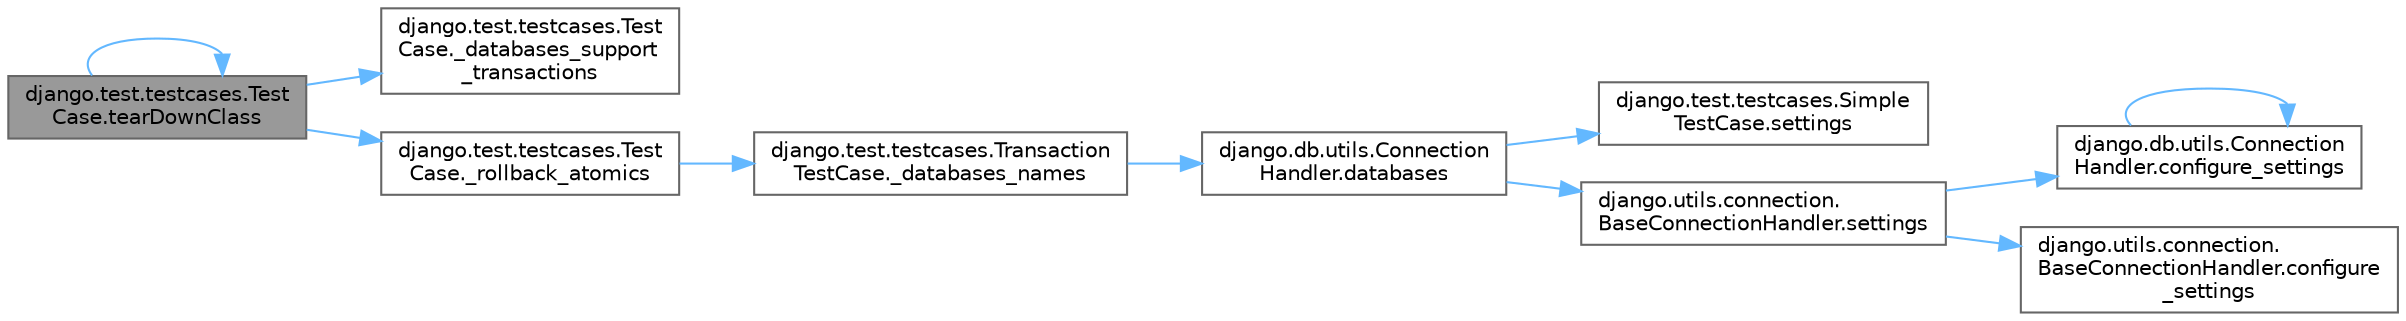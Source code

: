 digraph "django.test.testcases.TestCase.tearDownClass"
{
 // LATEX_PDF_SIZE
  bgcolor="transparent";
  edge [fontname=Helvetica,fontsize=10,labelfontname=Helvetica,labelfontsize=10];
  node [fontname=Helvetica,fontsize=10,shape=box,height=0.2,width=0.4];
  rankdir="LR";
  Node1 [id="Node000001",label="django.test.testcases.Test\lCase.tearDownClass",height=0.2,width=0.4,color="gray40", fillcolor="grey60", style="filled", fontcolor="black",tooltip=" "];
  Node1 -> Node2 [id="edge1_Node000001_Node000002",color="steelblue1",style="solid",tooltip=" "];
  Node2 [id="Node000002",label="django.test.testcases.Test\lCase._databases_support\l_transactions",height=0.2,width=0.4,color="grey40", fillcolor="white", style="filled",URL="$classdjango_1_1test_1_1testcases_1_1_test_case.html#aa7b8115ffbe182d261ae668843b39eee",tooltip=" "];
  Node1 -> Node3 [id="edge2_Node000001_Node000003",color="steelblue1",style="solid",tooltip=" "];
  Node3 [id="Node000003",label="django.test.testcases.Test\lCase._rollback_atomics",height=0.2,width=0.4,color="grey40", fillcolor="white", style="filled",URL="$classdjango_1_1test_1_1testcases_1_1_test_case.html#a691d411502e628bdce7f135587096bc7",tooltip=" "];
  Node3 -> Node4 [id="edge3_Node000003_Node000004",color="steelblue1",style="solid",tooltip=" "];
  Node4 [id="Node000004",label="django.test.testcases.Transaction\lTestCase._databases_names",height=0.2,width=0.4,color="grey40", fillcolor="white", style="filled",URL="$classdjango_1_1test_1_1testcases_1_1_transaction_test_case.html#a035e1553bc808dd366fb19b760e8b7be",tooltip=" "];
  Node4 -> Node5 [id="edge4_Node000004_Node000005",color="steelblue1",style="solid",tooltip=" "];
  Node5 [id="Node000005",label="django.db.utils.Connection\lHandler.databases",height=0.2,width=0.4,color="grey40", fillcolor="white", style="filled",URL="$classdjango_1_1db_1_1utils_1_1_connection_handler.html#af7f29772e6e221e678cd244e59eb14a7",tooltip=" "];
  Node5 -> Node6 [id="edge5_Node000005_Node000006",color="steelblue1",style="solid",tooltip=" "];
  Node6 [id="Node000006",label="django.test.testcases.Simple\lTestCase.settings",height=0.2,width=0.4,color="grey40", fillcolor="white", style="filled",URL="$classdjango_1_1test_1_1testcases_1_1_simple_test_case.html#a07dd6434139ac4c23bf877d7c3befe32",tooltip=" "];
  Node5 -> Node7 [id="edge6_Node000005_Node000007",color="steelblue1",style="solid",tooltip=" "];
  Node7 [id="Node000007",label="django.utils.connection.\lBaseConnectionHandler.settings",height=0.2,width=0.4,color="grey40", fillcolor="white", style="filled",URL="$classdjango_1_1utils_1_1connection_1_1_base_connection_handler.html#aa776ed5898d67867ef81fd3fe39e4286",tooltip=" "];
  Node7 -> Node8 [id="edge7_Node000007_Node000008",color="steelblue1",style="solid",tooltip=" "];
  Node8 [id="Node000008",label="django.db.utils.Connection\lHandler.configure_settings",height=0.2,width=0.4,color="grey40", fillcolor="white", style="filled",URL="$classdjango_1_1db_1_1utils_1_1_connection_handler.html#a9b280e1caaf34e9c99489aa8e460cf33",tooltip=" "];
  Node8 -> Node8 [id="edge8_Node000008_Node000008",color="steelblue1",style="solid",tooltip=" "];
  Node7 -> Node9 [id="edge9_Node000007_Node000009",color="steelblue1",style="solid",tooltip=" "];
  Node9 [id="Node000009",label="django.utils.connection.\lBaseConnectionHandler.configure\l_settings",height=0.2,width=0.4,color="grey40", fillcolor="white", style="filled",URL="$classdjango_1_1utils_1_1connection_1_1_base_connection_handler.html#a24a106956676e0d000fe67caf8c33f0d",tooltip=" "];
  Node1 -> Node1 [id="edge10_Node000001_Node000001",color="steelblue1",style="solid",tooltip=" "];
}
